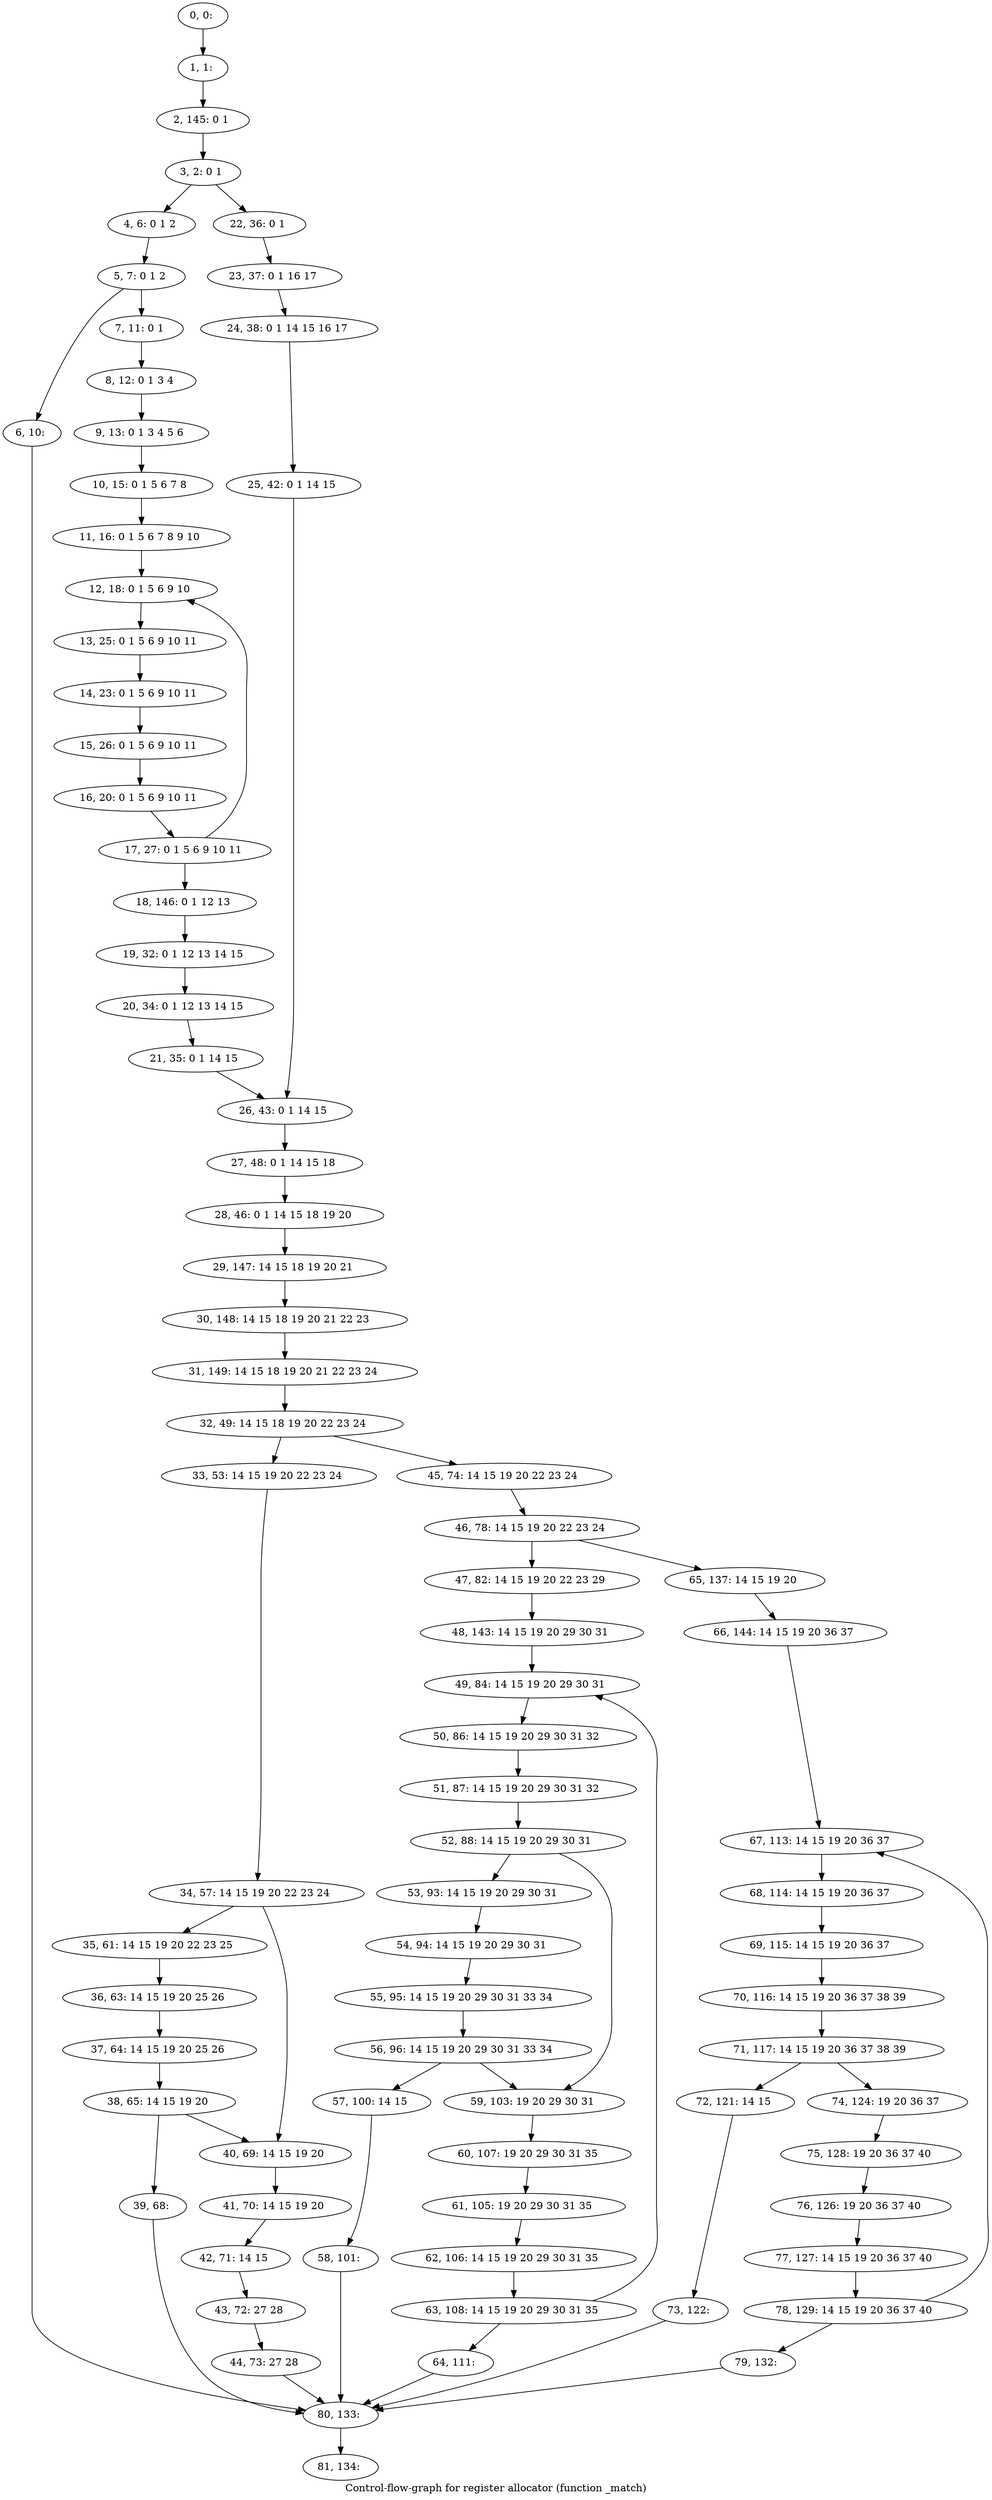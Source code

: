 digraph G {
graph [label="Control-flow-graph for register allocator (function _match)"]
0[label="0, 0: "];
1[label="1, 1: "];
2[label="2, 145: 0 1 "];
3[label="3, 2: 0 1 "];
4[label="4, 6: 0 1 2 "];
5[label="5, 7: 0 1 2 "];
6[label="6, 10: "];
7[label="7, 11: 0 1 "];
8[label="8, 12: 0 1 3 4 "];
9[label="9, 13: 0 1 3 4 5 6 "];
10[label="10, 15: 0 1 5 6 7 8 "];
11[label="11, 16: 0 1 5 6 7 8 9 10 "];
12[label="12, 18: 0 1 5 6 9 10 "];
13[label="13, 25: 0 1 5 6 9 10 11 "];
14[label="14, 23: 0 1 5 6 9 10 11 "];
15[label="15, 26: 0 1 5 6 9 10 11 "];
16[label="16, 20: 0 1 5 6 9 10 11 "];
17[label="17, 27: 0 1 5 6 9 10 11 "];
18[label="18, 146: 0 1 12 13 "];
19[label="19, 32: 0 1 12 13 14 15 "];
20[label="20, 34: 0 1 12 13 14 15 "];
21[label="21, 35: 0 1 14 15 "];
22[label="22, 36: 0 1 "];
23[label="23, 37: 0 1 16 17 "];
24[label="24, 38: 0 1 14 15 16 17 "];
25[label="25, 42: 0 1 14 15 "];
26[label="26, 43: 0 1 14 15 "];
27[label="27, 48: 0 1 14 15 18 "];
28[label="28, 46: 0 1 14 15 18 19 20 "];
29[label="29, 147: 14 15 18 19 20 21 "];
30[label="30, 148: 14 15 18 19 20 21 22 23 "];
31[label="31, 149: 14 15 18 19 20 21 22 23 24 "];
32[label="32, 49: 14 15 18 19 20 22 23 24 "];
33[label="33, 53: 14 15 19 20 22 23 24 "];
34[label="34, 57: 14 15 19 20 22 23 24 "];
35[label="35, 61: 14 15 19 20 22 23 25 "];
36[label="36, 63: 14 15 19 20 25 26 "];
37[label="37, 64: 14 15 19 20 25 26 "];
38[label="38, 65: 14 15 19 20 "];
39[label="39, 68: "];
40[label="40, 69: 14 15 19 20 "];
41[label="41, 70: 14 15 19 20 "];
42[label="42, 71: 14 15 "];
43[label="43, 72: 27 28 "];
44[label="44, 73: 27 28 "];
45[label="45, 74: 14 15 19 20 22 23 24 "];
46[label="46, 78: 14 15 19 20 22 23 24 "];
47[label="47, 82: 14 15 19 20 22 23 29 "];
48[label="48, 143: 14 15 19 20 29 30 31 "];
49[label="49, 84: 14 15 19 20 29 30 31 "];
50[label="50, 86: 14 15 19 20 29 30 31 32 "];
51[label="51, 87: 14 15 19 20 29 30 31 32 "];
52[label="52, 88: 14 15 19 20 29 30 31 "];
53[label="53, 93: 14 15 19 20 29 30 31 "];
54[label="54, 94: 14 15 19 20 29 30 31 "];
55[label="55, 95: 14 15 19 20 29 30 31 33 34 "];
56[label="56, 96: 14 15 19 20 29 30 31 33 34 "];
57[label="57, 100: 14 15 "];
58[label="58, 101: "];
59[label="59, 103: 19 20 29 30 31 "];
60[label="60, 107: 19 20 29 30 31 35 "];
61[label="61, 105: 19 20 29 30 31 35 "];
62[label="62, 106: 14 15 19 20 29 30 31 35 "];
63[label="63, 108: 14 15 19 20 29 30 31 35 "];
64[label="64, 111: "];
65[label="65, 137: 14 15 19 20 "];
66[label="66, 144: 14 15 19 20 36 37 "];
67[label="67, 113: 14 15 19 20 36 37 "];
68[label="68, 114: 14 15 19 20 36 37 "];
69[label="69, 115: 14 15 19 20 36 37 "];
70[label="70, 116: 14 15 19 20 36 37 38 39 "];
71[label="71, 117: 14 15 19 20 36 37 38 39 "];
72[label="72, 121: 14 15 "];
73[label="73, 122: "];
74[label="74, 124: 19 20 36 37 "];
75[label="75, 128: 19 20 36 37 40 "];
76[label="76, 126: 19 20 36 37 40 "];
77[label="77, 127: 14 15 19 20 36 37 40 "];
78[label="78, 129: 14 15 19 20 36 37 40 "];
79[label="79, 132: "];
80[label="80, 133: "];
81[label="81, 134: "];
0->1 ;
1->2 ;
2->3 ;
3->4 ;
3->22 ;
4->5 ;
5->6 ;
5->7 ;
6->80 ;
7->8 ;
8->9 ;
9->10 ;
10->11 ;
11->12 ;
12->13 ;
13->14 ;
14->15 ;
15->16 ;
16->17 ;
17->18 ;
17->12 ;
18->19 ;
19->20 ;
20->21 ;
21->26 ;
22->23 ;
23->24 ;
24->25 ;
25->26 ;
26->27 ;
27->28 ;
28->29 ;
29->30 ;
30->31 ;
31->32 ;
32->33 ;
32->45 ;
33->34 ;
34->35 ;
34->40 ;
35->36 ;
36->37 ;
37->38 ;
38->39 ;
38->40 ;
39->80 ;
40->41 ;
41->42 ;
42->43 ;
43->44 ;
44->80 ;
45->46 ;
46->47 ;
46->65 ;
47->48 ;
48->49 ;
49->50 ;
50->51 ;
51->52 ;
52->53 ;
52->59 ;
53->54 ;
54->55 ;
55->56 ;
56->57 ;
56->59 ;
57->58 ;
58->80 ;
59->60 ;
60->61 ;
61->62 ;
62->63 ;
63->64 ;
63->49 ;
64->80 ;
65->66 ;
66->67 ;
67->68 ;
68->69 ;
69->70 ;
70->71 ;
71->72 ;
71->74 ;
72->73 ;
73->80 ;
74->75 ;
75->76 ;
76->77 ;
77->78 ;
78->79 ;
78->67 ;
79->80 ;
80->81 ;
}
